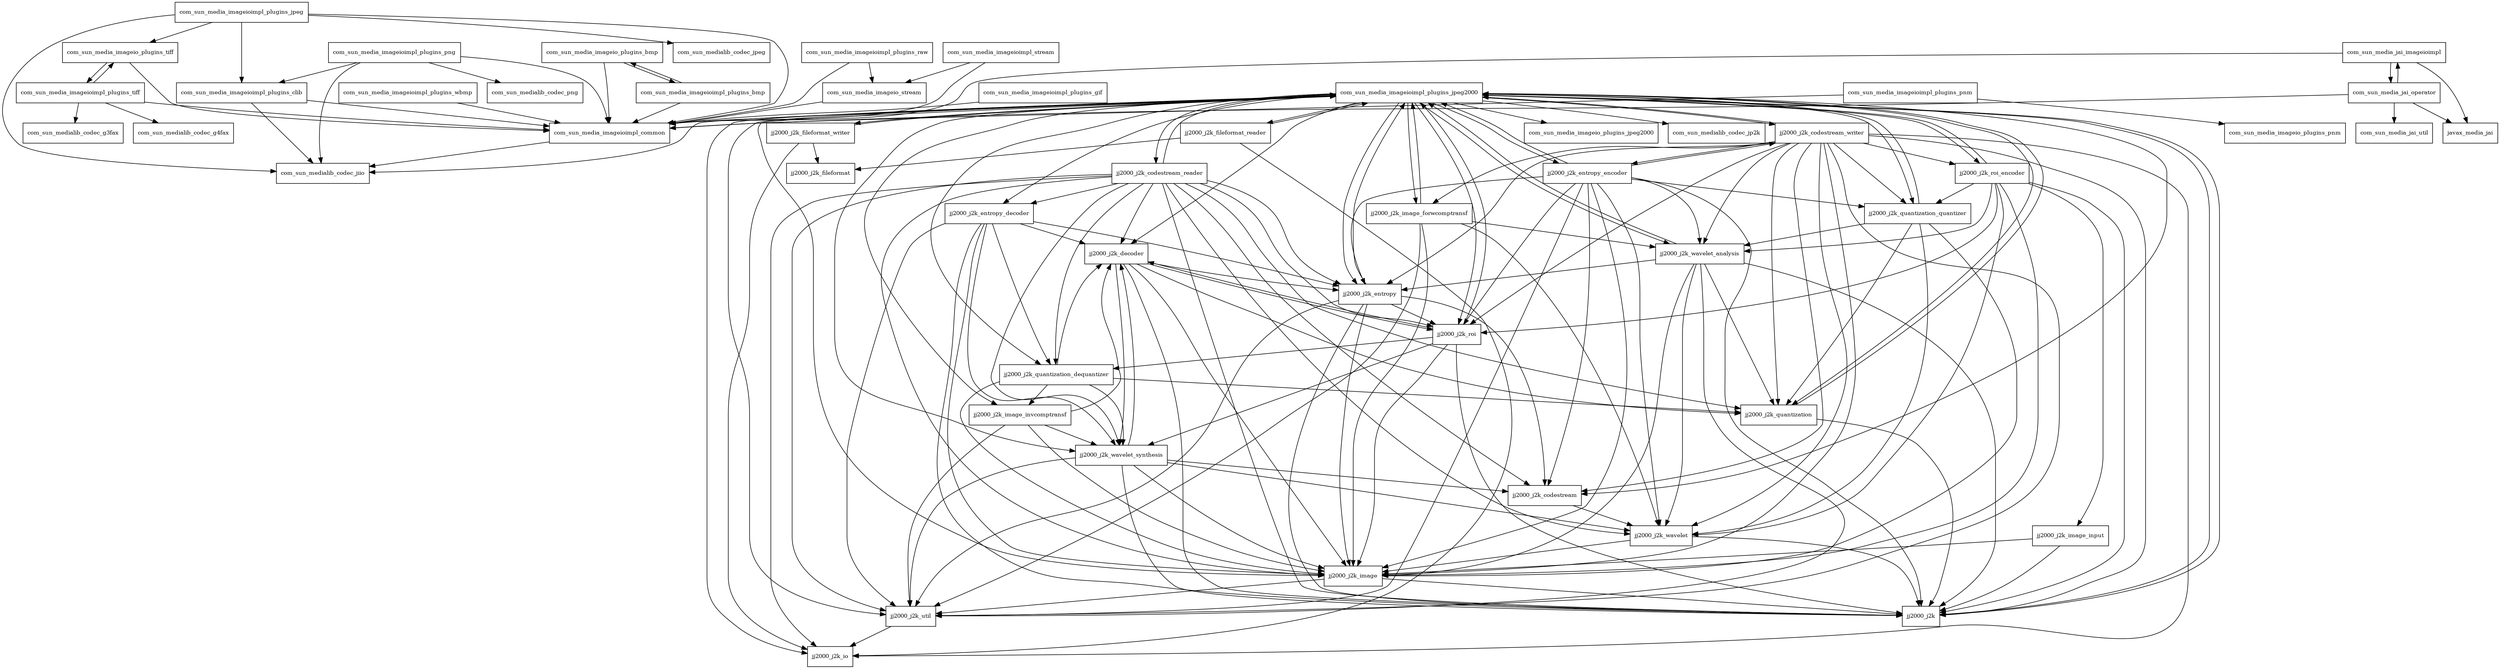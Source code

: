 digraph jai_imageio_package_dependencies {
  node [shape = box, fontsize=10.0];
  com_sun_media_imageio_plugins_bmp -> com_sun_media_imageioimpl_common;
  com_sun_media_imageio_plugins_bmp -> com_sun_media_imageioimpl_plugins_bmp;
  com_sun_media_imageio_plugins_tiff -> com_sun_media_imageioimpl_common;
  com_sun_media_imageio_plugins_tiff -> com_sun_media_imageioimpl_plugins_tiff;
  com_sun_media_imageio_stream -> com_sun_media_imageioimpl_common;
  com_sun_media_imageioimpl_common -> com_sun_medialib_codec_jiio;
  com_sun_media_imageioimpl_plugins_bmp -> com_sun_media_imageio_plugins_bmp;
  com_sun_media_imageioimpl_plugins_bmp -> com_sun_media_imageioimpl_common;
  com_sun_media_imageioimpl_plugins_clib -> com_sun_media_imageioimpl_common;
  com_sun_media_imageioimpl_plugins_clib -> com_sun_medialib_codec_jiio;
  com_sun_media_imageioimpl_plugins_gif -> com_sun_media_imageioimpl_common;
  com_sun_media_imageioimpl_plugins_jpeg -> com_sun_media_imageio_plugins_tiff;
  com_sun_media_imageioimpl_plugins_jpeg -> com_sun_media_imageioimpl_common;
  com_sun_media_imageioimpl_plugins_jpeg -> com_sun_media_imageioimpl_plugins_clib;
  com_sun_media_imageioimpl_plugins_jpeg -> com_sun_medialib_codec_jiio;
  com_sun_media_imageioimpl_plugins_jpeg -> com_sun_medialib_codec_jpeg;
  com_sun_media_imageioimpl_plugins_jpeg2000 -> com_sun_media_imageio_plugins_jpeg2000;
  com_sun_media_imageioimpl_plugins_jpeg2000 -> com_sun_media_imageioimpl_common;
  com_sun_media_imageioimpl_plugins_jpeg2000 -> com_sun_medialib_codec_jiio;
  com_sun_media_imageioimpl_plugins_jpeg2000 -> com_sun_medialib_codec_jp2k;
  com_sun_media_imageioimpl_plugins_jpeg2000 -> jj2000_j2k;
  com_sun_media_imageioimpl_plugins_jpeg2000 -> jj2000_j2k_codestream;
  com_sun_media_imageioimpl_plugins_jpeg2000 -> jj2000_j2k_codestream_reader;
  com_sun_media_imageioimpl_plugins_jpeg2000 -> jj2000_j2k_codestream_writer;
  com_sun_media_imageioimpl_plugins_jpeg2000 -> jj2000_j2k_decoder;
  com_sun_media_imageioimpl_plugins_jpeg2000 -> jj2000_j2k_entropy;
  com_sun_media_imageioimpl_plugins_jpeg2000 -> jj2000_j2k_entropy_decoder;
  com_sun_media_imageioimpl_plugins_jpeg2000 -> jj2000_j2k_entropy_encoder;
  com_sun_media_imageioimpl_plugins_jpeg2000 -> jj2000_j2k_fileformat_reader;
  com_sun_media_imageioimpl_plugins_jpeg2000 -> jj2000_j2k_fileformat_writer;
  com_sun_media_imageioimpl_plugins_jpeg2000 -> jj2000_j2k_image;
  com_sun_media_imageioimpl_plugins_jpeg2000 -> jj2000_j2k_image_forwcomptransf;
  com_sun_media_imageioimpl_plugins_jpeg2000 -> jj2000_j2k_image_invcomptransf;
  com_sun_media_imageioimpl_plugins_jpeg2000 -> jj2000_j2k_io;
  com_sun_media_imageioimpl_plugins_jpeg2000 -> jj2000_j2k_quantization;
  com_sun_media_imageioimpl_plugins_jpeg2000 -> jj2000_j2k_quantization_dequantizer;
  com_sun_media_imageioimpl_plugins_jpeg2000 -> jj2000_j2k_quantization_quantizer;
  com_sun_media_imageioimpl_plugins_jpeg2000 -> jj2000_j2k_roi;
  com_sun_media_imageioimpl_plugins_jpeg2000 -> jj2000_j2k_roi_encoder;
  com_sun_media_imageioimpl_plugins_jpeg2000 -> jj2000_j2k_util;
  com_sun_media_imageioimpl_plugins_jpeg2000 -> jj2000_j2k_wavelet_analysis;
  com_sun_media_imageioimpl_plugins_jpeg2000 -> jj2000_j2k_wavelet_synthesis;
  com_sun_media_imageioimpl_plugins_png -> com_sun_media_imageioimpl_common;
  com_sun_media_imageioimpl_plugins_png -> com_sun_media_imageioimpl_plugins_clib;
  com_sun_media_imageioimpl_plugins_png -> com_sun_medialib_codec_jiio;
  com_sun_media_imageioimpl_plugins_png -> com_sun_medialib_codec_png;
  com_sun_media_imageioimpl_plugins_pnm -> com_sun_media_imageio_plugins_pnm;
  com_sun_media_imageioimpl_plugins_pnm -> com_sun_media_imageioimpl_common;
  com_sun_media_imageioimpl_plugins_raw -> com_sun_media_imageio_stream;
  com_sun_media_imageioimpl_plugins_raw -> com_sun_media_imageioimpl_common;
  com_sun_media_imageioimpl_plugins_tiff -> com_sun_media_imageio_plugins_tiff;
  com_sun_media_imageioimpl_plugins_tiff -> com_sun_media_imageioimpl_common;
  com_sun_media_imageioimpl_plugins_tiff -> com_sun_medialib_codec_g3fax;
  com_sun_media_imageioimpl_plugins_tiff -> com_sun_medialib_codec_g4fax;
  com_sun_media_imageioimpl_plugins_wbmp -> com_sun_media_imageioimpl_common;
  com_sun_media_imageioimpl_stream -> com_sun_media_imageio_stream;
  com_sun_media_imageioimpl_stream -> com_sun_media_imageioimpl_common;
  com_sun_media_jai_imageioimpl -> com_sun_media_imageioimpl_common;
  com_sun_media_jai_imageioimpl -> com_sun_media_jai_operator;
  com_sun_media_jai_imageioimpl -> javax_media_jai;
  com_sun_media_jai_operator -> com_sun_media_imageioimpl_common;
  com_sun_media_jai_operator -> com_sun_media_jai_imageioimpl;
  com_sun_media_jai_operator -> com_sun_media_jai_util;
  com_sun_media_jai_operator -> javax_media_jai;
  jj2000_j2k -> com_sun_media_imageioimpl_plugins_jpeg2000;
  jj2000_j2k_codestream -> jj2000_j2k_wavelet;
  jj2000_j2k_codestream_reader -> com_sun_media_imageioimpl_plugins_jpeg2000;
  jj2000_j2k_codestream_reader -> jj2000_j2k;
  jj2000_j2k_codestream_reader -> jj2000_j2k_codestream;
  jj2000_j2k_codestream_reader -> jj2000_j2k_decoder;
  jj2000_j2k_codestream_reader -> jj2000_j2k_entropy;
  jj2000_j2k_codestream_reader -> jj2000_j2k_entropy_decoder;
  jj2000_j2k_codestream_reader -> jj2000_j2k_image;
  jj2000_j2k_codestream_reader -> jj2000_j2k_io;
  jj2000_j2k_codestream_reader -> jj2000_j2k_quantization;
  jj2000_j2k_codestream_reader -> jj2000_j2k_quantization_dequantizer;
  jj2000_j2k_codestream_reader -> jj2000_j2k_roi;
  jj2000_j2k_codestream_reader -> jj2000_j2k_util;
  jj2000_j2k_codestream_reader -> jj2000_j2k_wavelet;
  jj2000_j2k_codestream_reader -> jj2000_j2k_wavelet_synthesis;
  jj2000_j2k_codestream_writer -> com_sun_media_imageioimpl_plugins_jpeg2000;
  jj2000_j2k_codestream_writer -> jj2000_j2k;
  jj2000_j2k_codestream_writer -> jj2000_j2k_codestream;
  jj2000_j2k_codestream_writer -> jj2000_j2k_entropy;
  jj2000_j2k_codestream_writer -> jj2000_j2k_entropy_encoder;
  jj2000_j2k_codestream_writer -> jj2000_j2k_image;
  jj2000_j2k_codestream_writer -> jj2000_j2k_image_forwcomptransf;
  jj2000_j2k_codestream_writer -> jj2000_j2k_io;
  jj2000_j2k_codestream_writer -> jj2000_j2k_quantization;
  jj2000_j2k_codestream_writer -> jj2000_j2k_quantization_quantizer;
  jj2000_j2k_codestream_writer -> jj2000_j2k_roi;
  jj2000_j2k_codestream_writer -> jj2000_j2k_roi_encoder;
  jj2000_j2k_codestream_writer -> jj2000_j2k_util;
  jj2000_j2k_codestream_writer -> jj2000_j2k_wavelet;
  jj2000_j2k_codestream_writer -> jj2000_j2k_wavelet_analysis;
  jj2000_j2k_decoder -> jj2000_j2k;
  jj2000_j2k_decoder -> jj2000_j2k_entropy;
  jj2000_j2k_decoder -> jj2000_j2k_image;
  jj2000_j2k_decoder -> jj2000_j2k_quantization;
  jj2000_j2k_decoder -> jj2000_j2k_roi;
  jj2000_j2k_decoder -> jj2000_j2k_wavelet_synthesis;
  jj2000_j2k_entropy -> com_sun_media_imageioimpl_plugins_jpeg2000;
  jj2000_j2k_entropy -> jj2000_j2k;
  jj2000_j2k_entropy -> jj2000_j2k_codestream;
  jj2000_j2k_entropy -> jj2000_j2k_image;
  jj2000_j2k_entropy -> jj2000_j2k_roi;
  jj2000_j2k_entropy -> jj2000_j2k_util;
  jj2000_j2k_entropy_decoder -> jj2000_j2k;
  jj2000_j2k_entropy_decoder -> jj2000_j2k_decoder;
  jj2000_j2k_entropy_decoder -> jj2000_j2k_entropy;
  jj2000_j2k_entropy_decoder -> jj2000_j2k_image;
  jj2000_j2k_entropy_decoder -> jj2000_j2k_quantization_dequantizer;
  jj2000_j2k_entropy_decoder -> jj2000_j2k_util;
  jj2000_j2k_entropy_decoder -> jj2000_j2k_wavelet_synthesis;
  jj2000_j2k_entropy_encoder -> com_sun_media_imageioimpl_plugins_jpeg2000;
  jj2000_j2k_entropy_encoder -> jj2000_j2k;
  jj2000_j2k_entropy_encoder -> jj2000_j2k_codestream;
  jj2000_j2k_entropy_encoder -> jj2000_j2k_codestream_writer;
  jj2000_j2k_entropy_encoder -> jj2000_j2k_entropy;
  jj2000_j2k_entropy_encoder -> jj2000_j2k_image;
  jj2000_j2k_entropy_encoder -> jj2000_j2k_quantization_quantizer;
  jj2000_j2k_entropy_encoder -> jj2000_j2k_roi;
  jj2000_j2k_entropy_encoder -> jj2000_j2k_util;
  jj2000_j2k_entropy_encoder -> jj2000_j2k_wavelet;
  jj2000_j2k_entropy_encoder -> jj2000_j2k_wavelet_analysis;
  jj2000_j2k_fileformat_reader -> com_sun_media_imageioimpl_plugins_jpeg2000;
  jj2000_j2k_fileformat_reader -> jj2000_j2k_fileformat;
  jj2000_j2k_fileformat_reader -> jj2000_j2k_io;
  jj2000_j2k_fileformat_writer -> com_sun_media_imageioimpl_plugins_jpeg2000;
  jj2000_j2k_fileformat_writer -> jj2000_j2k_fileformat;
  jj2000_j2k_fileformat_writer -> jj2000_j2k_io;
  jj2000_j2k_image -> jj2000_j2k;
  jj2000_j2k_image -> jj2000_j2k_util;
  jj2000_j2k_image_forwcomptransf -> com_sun_media_imageioimpl_plugins_jpeg2000;
  jj2000_j2k_image_forwcomptransf -> jj2000_j2k_image;
  jj2000_j2k_image_forwcomptransf -> jj2000_j2k_util;
  jj2000_j2k_image_forwcomptransf -> jj2000_j2k_wavelet;
  jj2000_j2k_image_forwcomptransf -> jj2000_j2k_wavelet_analysis;
  jj2000_j2k_image_input -> jj2000_j2k;
  jj2000_j2k_image_input -> jj2000_j2k_image;
  jj2000_j2k_image_invcomptransf -> jj2000_j2k_decoder;
  jj2000_j2k_image_invcomptransf -> jj2000_j2k_image;
  jj2000_j2k_image_invcomptransf -> jj2000_j2k_util;
  jj2000_j2k_image_invcomptransf -> jj2000_j2k_wavelet_synthesis;
  jj2000_j2k_quantization -> com_sun_media_imageioimpl_plugins_jpeg2000;
  jj2000_j2k_quantization -> jj2000_j2k;
  jj2000_j2k_quantization_dequantizer -> jj2000_j2k_decoder;
  jj2000_j2k_quantization_dequantizer -> jj2000_j2k_image;
  jj2000_j2k_quantization_dequantizer -> jj2000_j2k_image_invcomptransf;
  jj2000_j2k_quantization_dequantizer -> jj2000_j2k_quantization;
  jj2000_j2k_quantization_dequantizer -> jj2000_j2k_wavelet_synthesis;
  jj2000_j2k_quantization_quantizer -> com_sun_media_imageioimpl_plugins_jpeg2000;
  jj2000_j2k_quantization_quantizer -> jj2000_j2k_image;
  jj2000_j2k_quantization_quantizer -> jj2000_j2k_quantization;
  jj2000_j2k_quantization_quantizer -> jj2000_j2k_wavelet;
  jj2000_j2k_quantization_quantizer -> jj2000_j2k_wavelet_analysis;
  jj2000_j2k_roi -> com_sun_media_imageioimpl_plugins_jpeg2000;
  jj2000_j2k_roi -> jj2000_j2k;
  jj2000_j2k_roi -> jj2000_j2k_decoder;
  jj2000_j2k_roi -> jj2000_j2k_image;
  jj2000_j2k_roi -> jj2000_j2k_quantization_dequantizer;
  jj2000_j2k_roi -> jj2000_j2k_wavelet_synthesis;
  jj2000_j2k_roi_encoder -> com_sun_media_imageioimpl_plugins_jpeg2000;
  jj2000_j2k_roi_encoder -> jj2000_j2k;
  jj2000_j2k_roi_encoder -> jj2000_j2k_image;
  jj2000_j2k_roi_encoder -> jj2000_j2k_image_input;
  jj2000_j2k_roi_encoder -> jj2000_j2k_quantization_quantizer;
  jj2000_j2k_roi_encoder -> jj2000_j2k_roi;
  jj2000_j2k_roi_encoder -> jj2000_j2k_wavelet;
  jj2000_j2k_roi_encoder -> jj2000_j2k_wavelet_analysis;
  jj2000_j2k_util -> jj2000_j2k_io;
  jj2000_j2k_wavelet -> jj2000_j2k;
  jj2000_j2k_wavelet -> jj2000_j2k_image;
  jj2000_j2k_wavelet_analysis -> com_sun_media_imageioimpl_plugins_jpeg2000;
  jj2000_j2k_wavelet_analysis -> jj2000_j2k;
  jj2000_j2k_wavelet_analysis -> jj2000_j2k_entropy;
  jj2000_j2k_wavelet_analysis -> jj2000_j2k_image;
  jj2000_j2k_wavelet_analysis -> jj2000_j2k_quantization;
  jj2000_j2k_wavelet_analysis -> jj2000_j2k_util;
  jj2000_j2k_wavelet_analysis -> jj2000_j2k_wavelet;
  jj2000_j2k_wavelet_synthesis -> jj2000_j2k;
  jj2000_j2k_wavelet_synthesis -> jj2000_j2k_codestream;
  jj2000_j2k_wavelet_synthesis -> jj2000_j2k_decoder;
  jj2000_j2k_wavelet_synthesis -> jj2000_j2k_image;
  jj2000_j2k_wavelet_synthesis -> jj2000_j2k_util;
  jj2000_j2k_wavelet_synthesis -> jj2000_j2k_wavelet;
}
